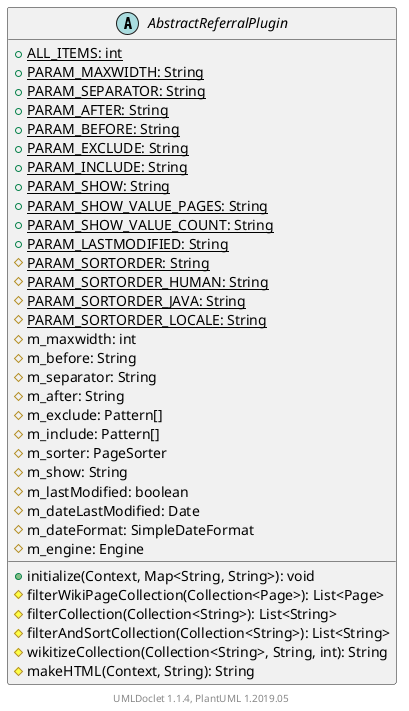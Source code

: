@startuml

    abstract class AbstractReferralPlugin [[AbstractReferralPlugin.html]] {
        {static} +ALL_ITEMS: int
        {static} +PARAM_MAXWIDTH: String
        {static} +PARAM_SEPARATOR: String
        {static} +PARAM_AFTER: String
        {static} +PARAM_BEFORE: String
        {static} +PARAM_EXCLUDE: String
        {static} +PARAM_INCLUDE: String
        {static} +PARAM_SHOW: String
        {static} +PARAM_SHOW_VALUE_PAGES: String
        {static} +PARAM_SHOW_VALUE_COUNT: String
        {static} +PARAM_LASTMODIFIED: String
        {static} #PARAM_SORTORDER: String
        {static} #PARAM_SORTORDER_HUMAN: String
        {static} #PARAM_SORTORDER_JAVA: String
        {static} #PARAM_SORTORDER_LOCALE: String
        #m_maxwidth: int
        #m_before: String
        #m_separator: String
        #m_after: String
        #m_exclude: Pattern[]
        #m_include: Pattern[]
        #m_sorter: PageSorter
        #m_show: String
        #m_lastModified: boolean
        #m_dateLastModified: Date
        #m_dateFormat: SimpleDateFormat
        #m_engine: Engine
        +initialize(Context, Map<String, String>): void
        #filterWikiPageCollection(Collection<Page>): List<Page>
        #filterCollection(Collection<String>): List<String>
        #filterAndSortCollection(Collection<String>): List<String>
        #wikitizeCollection(Collection<String>, String, int): String
        #makeHTML(Context, String): String
    }


    center footer UMLDoclet 1.1.4, PlantUML 1.2019.05
@enduml
